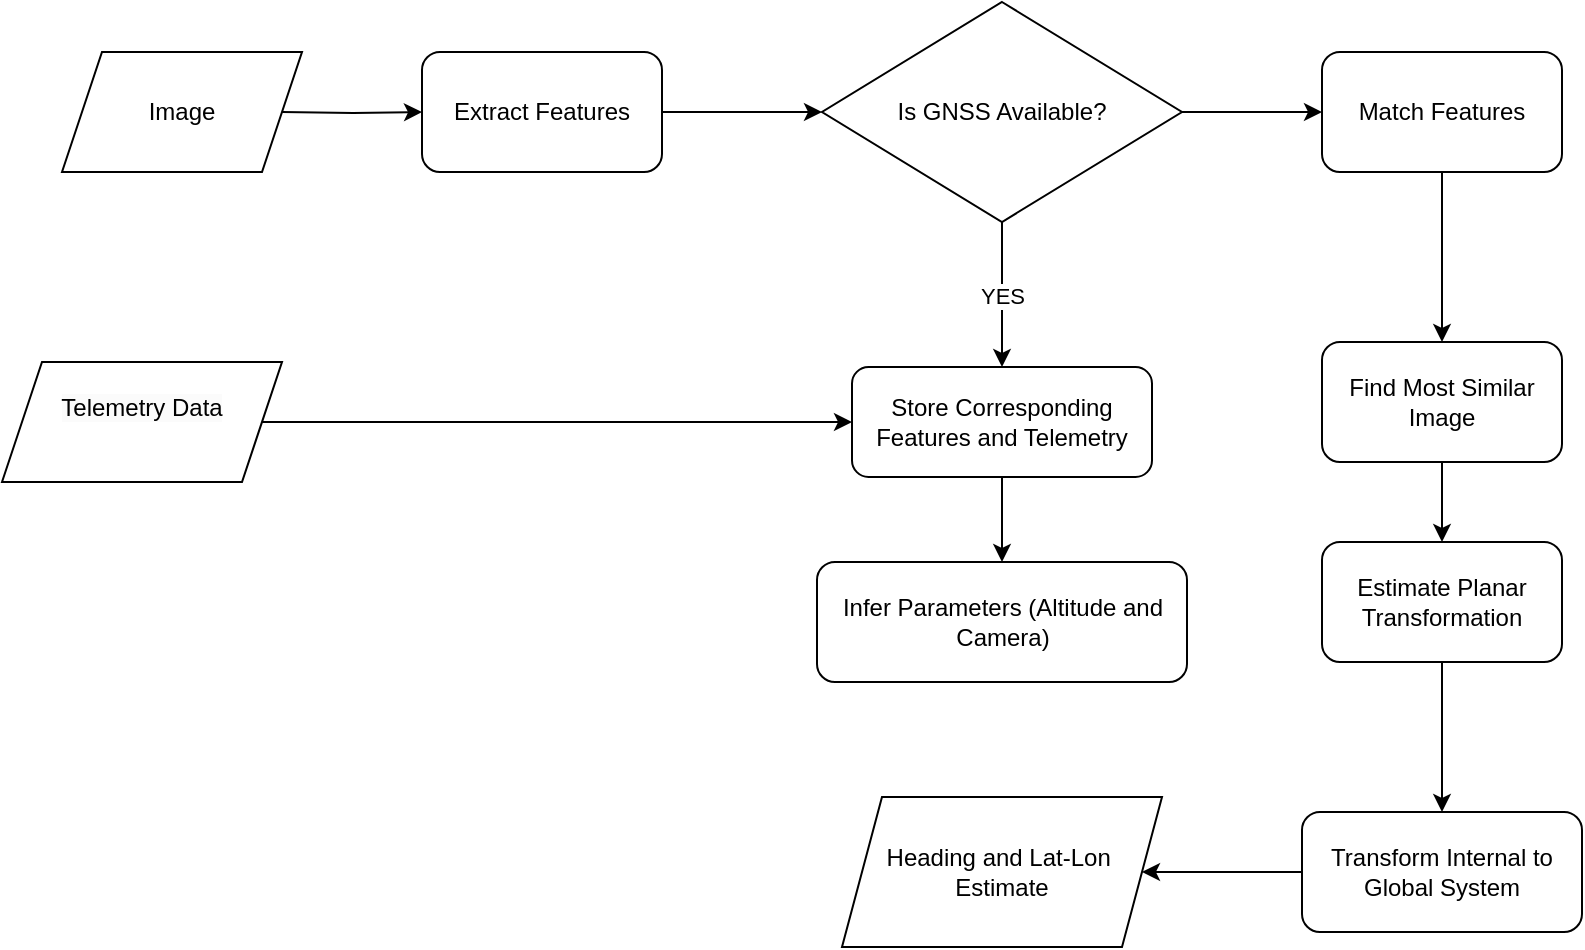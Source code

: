 <mxfile version="24.8.3">
  <diagram name="Page-1" id="8kN37crzs31jJ6h3xRfF">
    <mxGraphModel dx="1633" dy="784" grid="1" gridSize="10" guides="1" tooltips="1" connect="1" arrows="1" fold="1" page="1" pageScale="1" pageWidth="2339" pageHeight="3300" math="0" shadow="0">
      <root>
        <mxCell id="0" />
        <mxCell id="1" parent="0" />
        <mxCell id="vSuzUT9fRqiRy2GzC-CI-5" style="edgeStyle=orthogonalEdgeStyle;rounded=0;orthogonalLoop=1;jettySize=auto;html=1;" parent="1" target="vSuzUT9fRqiRy2GzC-CI-4" edge="1">
          <mxGeometry relative="1" as="geometry">
            <mxPoint x="200" y="175" as="sourcePoint" />
          </mxGeometry>
        </mxCell>
        <mxCell id="vSuzUT9fRqiRy2GzC-CI-46" value="" style="edgeStyle=orthogonalEdgeStyle;rounded=0;orthogonalLoop=1;jettySize=auto;html=1;" parent="1" source="vSuzUT9fRqiRy2GzC-CI-4" target="vSuzUT9fRqiRy2GzC-CI-31" edge="1">
          <mxGeometry relative="1" as="geometry" />
        </mxCell>
        <mxCell id="vSuzUT9fRqiRy2GzC-CI-4" value="Extract Features" style="rounded=1;whiteSpace=wrap;html=1;" parent="1" vertex="1">
          <mxGeometry x="270" y="145" width="120" height="60" as="geometry" />
        </mxCell>
        <mxCell id="JWKQ7L9F3JrfH_YJlZHW-15" value="" style="edgeStyle=orthogonalEdgeStyle;rounded=0;orthogonalLoop=1;jettySize=auto;html=1;" parent="1" source="vSuzUT9fRqiRy2GzC-CI-7" target="vSuzUT9fRqiRy2GzC-CI-11" edge="1">
          <mxGeometry relative="1" as="geometry" />
        </mxCell>
        <mxCell id="vSuzUT9fRqiRy2GzC-CI-7" value="Find Most Similar Image" style="rounded=1;whiteSpace=wrap;html=1;" parent="1" vertex="1">
          <mxGeometry x="720" y="290" width="120" height="60" as="geometry" />
        </mxCell>
        <mxCell id="JWKQ7L9F3JrfH_YJlZHW-14" value="" style="edgeStyle=orthogonalEdgeStyle;rounded=0;orthogonalLoop=1;jettySize=auto;html=1;" parent="1" source="vSuzUT9fRqiRy2GzC-CI-10" target="vSuzUT9fRqiRy2GzC-CI-7" edge="1">
          <mxGeometry relative="1" as="geometry" />
        </mxCell>
        <mxCell id="vSuzUT9fRqiRy2GzC-CI-10" value="Match Features" style="rounded=1;whiteSpace=wrap;html=1;" parent="1" vertex="1">
          <mxGeometry x="720" y="145" width="120" height="60" as="geometry" />
        </mxCell>
        <mxCell id="vSuzUT9fRqiRy2GzC-CI-15" style="edgeStyle=orthogonalEdgeStyle;rounded=0;orthogonalLoop=1;jettySize=auto;html=1;" parent="1" source="vSuzUT9fRqiRy2GzC-CI-11" target="vSuzUT9fRqiRy2GzC-CI-12" edge="1">
          <mxGeometry relative="1" as="geometry" />
        </mxCell>
        <mxCell id="vSuzUT9fRqiRy2GzC-CI-11" value="Estimate Planar Transformation" style="rounded=1;whiteSpace=wrap;html=1;" parent="1" vertex="1">
          <mxGeometry x="720" y="390" width="120" height="60" as="geometry" />
        </mxCell>
        <mxCell id="JWKQ7L9F3JrfH_YJlZHW-6" style="edgeStyle=orthogonalEdgeStyle;rounded=0;orthogonalLoop=1;jettySize=auto;html=1;" parent="1" source="vSuzUT9fRqiRy2GzC-CI-12" target="JWKQ7L9F3JrfH_YJlZHW-4" edge="1">
          <mxGeometry relative="1" as="geometry" />
        </mxCell>
        <mxCell id="vSuzUT9fRqiRy2GzC-CI-12" value="Transform Internal to Global System" style="rounded=1;whiteSpace=wrap;html=1;" parent="1" vertex="1">
          <mxGeometry x="710" y="525" width="140" height="60" as="geometry" />
        </mxCell>
        <mxCell id="vSuzUT9fRqiRy2GzC-CI-22" value="Image" style="shape=parallelogram;perimeter=parallelogramPerimeter;whiteSpace=wrap;html=1;fixedSize=1;" parent="1" vertex="1">
          <mxGeometry x="90" y="145" width="120" height="60" as="geometry" />
        </mxCell>
        <mxCell id="JWKQ7L9F3JrfH_YJlZHW-10" value="YES" style="edgeStyle=orthogonalEdgeStyle;rounded=0;orthogonalLoop=1;jettySize=auto;html=1;" parent="1" source="vSuzUT9fRqiRy2GzC-CI-31" target="JWKQ7L9F3JrfH_YJlZHW-9" edge="1">
          <mxGeometry relative="1" as="geometry" />
        </mxCell>
        <mxCell id="JWKQ7L9F3JrfH_YJlZHW-13" value="" style="edgeStyle=orthogonalEdgeStyle;rounded=0;orthogonalLoop=1;jettySize=auto;html=1;" parent="1" source="vSuzUT9fRqiRy2GzC-CI-31" target="vSuzUT9fRqiRy2GzC-CI-10" edge="1">
          <mxGeometry relative="1" as="geometry" />
        </mxCell>
        <mxCell id="vSuzUT9fRqiRy2GzC-CI-31" value="Is GNSS Available?" style="rhombus;whiteSpace=wrap;html=1;" parent="1" vertex="1">
          <mxGeometry x="470" y="120" width="180" height="110" as="geometry" />
        </mxCell>
        <mxCell id="C1e_C6Y_GbSs97eejE36-1" style="edgeStyle=orthogonalEdgeStyle;rounded=0;orthogonalLoop=1;jettySize=auto;html=1;" edge="1" parent="1" source="vSuzUT9fRqiRy2GzC-CI-40" target="JWKQ7L9F3JrfH_YJlZHW-9">
          <mxGeometry relative="1" as="geometry" />
        </mxCell>
        <mxCell id="vSuzUT9fRqiRy2GzC-CI-40" value="&#xa;&lt;span style=&quot;color: rgb(0, 0, 0); font-family: Helvetica; font-size: 12px; font-style: normal; font-variant-ligatures: normal; font-variant-caps: normal; font-weight: 400; letter-spacing: normal; orphans: 2; text-align: center; text-indent: 0px; text-transform: none; widows: 2; word-spacing: 0px; -webkit-text-stroke-width: 0px; white-space: normal; background-color: rgb(251, 251, 251); text-decoration-thickness: initial; text-decoration-style: initial; text-decoration-color: initial; display: inline !important; float: none;&quot;&gt;Telemetry Data&lt;/span&gt;&#xa;&#xa;" style="shape=parallelogram;perimeter=parallelogramPerimeter;whiteSpace=wrap;html=1;fixedSize=1;" parent="1" vertex="1">
          <mxGeometry x="60" y="300" width="140" height="60" as="geometry" />
        </mxCell>
        <mxCell id="JWKQ7L9F3JrfH_YJlZHW-4" value="Heading and Lat-Lon&amp;nbsp;&lt;div&gt;Estimate&lt;/div&gt;" style="shape=parallelogram;perimeter=parallelogramPerimeter;whiteSpace=wrap;html=1;fixedSize=1;" parent="1" vertex="1">
          <mxGeometry x="480" y="517.5" width="160" height="75" as="geometry" />
        </mxCell>
        <mxCell id="JWKQ7L9F3JrfH_YJlZHW-8" value="Infer Parameters (Altitude and Camera)" style="rounded=1;whiteSpace=wrap;html=1;" parent="1" vertex="1">
          <mxGeometry x="467.5" y="400" width="185" height="60" as="geometry" />
        </mxCell>
        <mxCell id="JWKQ7L9F3JrfH_YJlZHW-11" style="edgeStyle=orthogonalEdgeStyle;rounded=0;orthogonalLoop=1;jettySize=auto;html=1;entryX=0.5;entryY=0;entryDx=0;entryDy=0;" parent="1" source="JWKQ7L9F3JrfH_YJlZHW-9" target="JWKQ7L9F3JrfH_YJlZHW-8" edge="1">
          <mxGeometry relative="1" as="geometry" />
        </mxCell>
        <mxCell id="JWKQ7L9F3JrfH_YJlZHW-9" value="Store Corresponding Features and Telemetry" style="rounded=1;whiteSpace=wrap;html=1;" parent="1" vertex="1">
          <mxGeometry x="485" y="302.5" width="150" height="55" as="geometry" />
        </mxCell>
      </root>
    </mxGraphModel>
  </diagram>
</mxfile>
